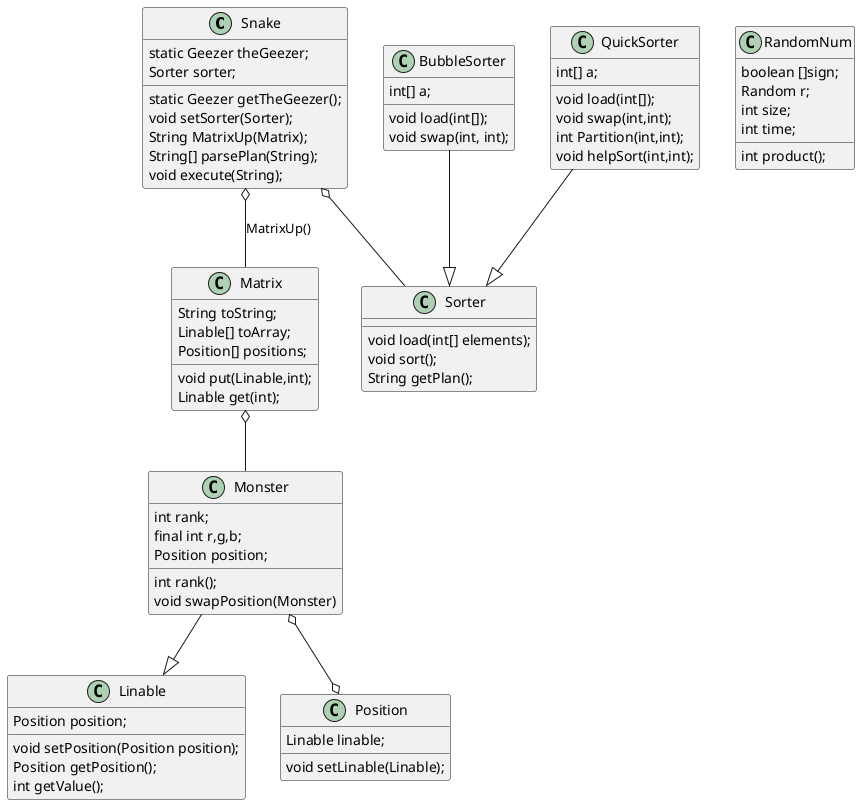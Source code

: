 @startuml

class Snake{
    static Geezer theGeezer;
    Sorter sorter;


    static Geezer getTheGeezer();
    void setSorter(Sorter);
    String MatrixUp(Matrix);
    String[] parsePlan(String);
    void execute(String);
}

class Monster{
    int rank;
    final int r,g,b;
    Position position;

    int rank();
    void swapPosition(Monster)
}


class Linable{
    Position position;

    void setPosition(Position position);
    Position getPosition();
    int getValue();
}
class Matrix{
    String toString;
    Linable[] toArray;
    Position[] positions;

    void put(Linable,int);
    Linable get(int);
}

class Position{

    Linable linable;
    void setLinable(Linable);
}

class Sorter{
    void load(int[] elements);
    void sort();
    String getPlan();
}
class BubbleSorter{
    int[] a;
    void load(int[]);
    void swap(int, int);
}

class QuickSorter{
    int[] a;
    void load(int[]);
    void swap(int,int);
    int Partition(int,int);
    void helpSort(int,int);
}
class RandomNum{
    boolean []sign;
    Random r;
    int size;
    int time;

    int product();
}
BubbleSorter --|> Sorter
QuickSorter --|> Sorter
Monster --|>Linable


Matrix o-- Monster
Monster o--o Position
Snake o-- Sorter
Snake o-- Matrix :MatrixUp()


@enduml
